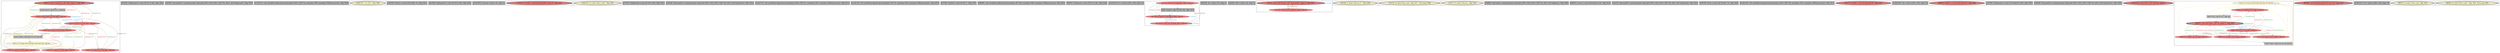 
digraph G {





subgraph cluster39 {


node223 [penwidth=3.0,fontsize=20,fillcolor=lightcoral,label="[20/57]  %10 = load i32, i32* %i6, align 4, !dbg !659",shape=ellipse,style=filled ]
node224 [fillcolor=lightcoral,label="[39/40]  %9 = load i32, i32* %i6, align 4, !dbg !654",shape=ellipse,style=filled ]
node222 [fillcolor=lightcoral,label="[31/36]  %7 = load i32, i32* %i6, align 4, !dbg !651",shape=ellipse,style=filled ]
node216 [fillcolor=grey,label="[47/48]  %inc18 = add i32 %10, 1, !dbg !659",shape=rectangle,style=filled ]
node225 [fillcolor=lemonchiffon,label="[26/51]  br i1 %cmp8, label %for.body9, label %for.end19, !dbg !647",shape=ellipse,style=filled ]
node218 [fillcolor=lightcoral,label="[24/53]  %4 = load i32, i32* %i6, align 4, !dbg !644",shape=ellipse,style=filled ]
node217 [fillcolor=lightcoral,label="[22/55]  %5 = load i32, i32* %i6, align 4, !dbg !648",shape=ellipse,style=filled ]
node219 [fillcolor=grey,label="[25/52]  %cmp8 = icmp ult i32 %4, 100, !dbg !646",shape=rectangle,style=filled ]
node220 [fillcolor=lightcoral,label="[21/56]  store i32 %inc18, i32* %i6, align 4, !dbg !659",shape=ellipse,style=filled ]
node221 [fillcolor=lightcoral,label="[23/54]  store i32 0, i32* %i6, align 4, !dbg !642",shape=ellipse,style=filled ]

node225->node218 [style=solid,color=gold,label="C",penwidth=1.0,fontcolor=gold ]
node222->node220 [style=solid,color=firebrick3,label="A|indep|0|Const",penwidth=1.0,fontcolor=firebrick3 ]
node224->node220 [style=solid,color=firebrick3,label="A|indep|0|Const",penwidth=1.0,fontcolor=firebrick3 ]
node217->node221 [style=solid,color=firebrick3,label="A|indep|0|Const",penwidth=1.0,fontcolor=firebrick3 ]
node225->node225 [style=solid,color=gold,label="C",penwidth=1.0,fontcolor=gold ]
node225->node217 [style=solid,color=gold,label="C",penwidth=1.0,fontcolor=gold ]
node220->node223 [style=solid,color=forestgreen,label="T|indep|0|Const",penwidth=1.0,fontcolor=forestgreen ]
node223->node220 [style=solid,color=firebrick3,label="A|indep|0|Const",penwidth=1.0,fontcolor=firebrick3 ]
node219->node225 [style=solid,color=black,label="",penwidth=0.5,fontcolor=black ]
node221->node218 [style=solid,color=forestgreen,label="T|indep|0|Const",penwidth=1.0,fontcolor=forestgreen ]
node220->node222 [style=solid,color=forestgreen,label="T|indep|0|Const",penwidth=1.0,fontcolor=forestgreen ]
node218->node221 [style=solid,color=firebrick3,label="A|indep|0|Const",penwidth=1.0,fontcolor=firebrick3 ]
node217->node220 [style=solid,color=firebrick3,label="A|indep|0|Const",penwidth=1.0,fontcolor=firebrick3 ]
node224->node221 [style=solid,color=firebrick3,label="A|indep|0|Const",penwidth=1.0,fontcolor=firebrick3 ]
node220->node217 [style=solid,color=forestgreen,label="T|indep|0|Const",penwidth=1.0,fontcolor=forestgreen ]
node221->node224 [style=solid,color=forestgreen,label="T|indep|0|Const",penwidth=1.0,fontcolor=forestgreen ]
node220->node221 [style=solid,color=dodgerblue,label="O|indep|0|Const",penwidth=1.0,fontcolor=dodgerblue ]
node223->node216 [style=solid,color=black,label="",penwidth=0.5,fontcolor=black ]
node225->node222 [style=solid,color=gold,label="C",penwidth=1.0,fontcolor=gold ]
node221->node217 [style=solid,color=forestgreen,label="T|indep|0|Const",penwidth=1.0,fontcolor=forestgreen ]
node222->node221 [style=solid,color=firebrick3,label="A|indep|0|Const",penwidth=1.0,fontcolor=firebrick3 ]
node225->node219 [style=solid,color=gold,label="C",penwidth=1.0,fontcolor=gold ]
node221->node222 [style=solid,color=forestgreen,label="T|indep|0|Const",penwidth=1.0,fontcolor=forestgreen ]
node225->node224 [style=solid,color=gold,label="C",penwidth=1.0,fontcolor=gold ]
node218->node220 [style=solid,color=firebrick3,label="A|indep|0|Const",penwidth=1.0,fontcolor=firebrick3 ]
node220->node218 [style=solid,color=forestgreen,label="T|indep|0|Const",penwidth=1.0,fontcolor=forestgreen ]
node221->node220 [style=solid,color=dodgerblue,label="O|indep|0|Const",penwidth=1.0,fontcolor=dodgerblue ]
node220->node220 [style=solid,color=dodgerblue,label="O|indep|0|Const",penwidth=1.0,fontcolor=dodgerblue ]
node225->node216 [style=solid,color=gold,label="C",penwidth=1.0,fontcolor=gold ]
node225->node220 [style=solid,color=gold,label="C",penwidth=1.0,fontcolor=gold ]
node220->node224 [style=solid,color=forestgreen,label="T|indep|0|Const",penwidth=1.0,fontcolor=forestgreen ]
node225->node223 [style=solid,color=gold,label="C",penwidth=1.0,fontcolor=gold ]
node218->node219 [style=solid,color=black,label="",penwidth=0.5,fontcolor=black ]
node221->node223 [style=solid,color=forestgreen,label="T|indep|0|Const",penwidth=1.0,fontcolor=forestgreen ]
node223->node221 [style=solid,color=firebrick3,label="A|indep|0|Const",penwidth=1.0,fontcolor=firebrick3 ]
node216->node220 [style=solid,color=black,label="",penwidth=0.5,fontcolor=black ]


}

subgraph cluster38 {


node215 [penwidth=3.0,fontsize=20,fillcolor=grey,label="[32/35]  %idxprom12 = zext i32 %7 to i64, !dbg !652",shape=rectangle,style=filled ]



}

subgraph cluster37 {


node214 [penwidth=3.0,fontsize=20,fillcolor=grey,label="[42/43]  %arrayidx11 = getelementptr inbounds [100 x i32], [100 x i32]* %a, i64 0, i64 %idxprom10, !dbg !650",shape=rectangle,style=filled ]



}

subgraph cluster36 {


node213 [penwidth=3.0,fontsize=20,fillcolor=grey,label="[112/113]  call void @llvm.dbg.declare(metadata [100 x i32]* %a, metadata !605, metadata !DIExpression()), !dbg !609",shape=rectangle,style=filled ]



}

subgraph cluster15 {


node184 [penwidth=3.0,fontsize=20,fillcolor=lemonchiffon,label="[106/107]  ret i32 0, !dbg !663",shape=ellipse,style=filled ]



}

subgraph cluster40 {


node226 [penwidth=3.0,fontsize=20,fillcolor=grey,label="[18/19]  %rem3 = urem i32 %call2, 10, !dbg !631",shape=rectangle,style=filled ]



}

subgraph cluster35 {


node212 [penwidth=3.0,fontsize=20,fillcolor=grey,label="[41/44]  %idxprom10 = zext i32 %5 to i64, !dbg !650",shape=rectangle,style=filled ]



}

subgraph cluster11 {


node180 [penwidth=3.0,fontsize=20,fillcolor=grey,label="[102/105]  %retval = alloca i32, align 4",shape=rectangle,style=filled ]



}

subgraph cluster19 {


node188 [penwidth=3.0,fontsize=20,fillcolor=lightcoral,label="[110/111]  %call = call i64 @time(i64* null) #3, !dbg !614",shape=ellipse,style=filled ]



}

subgraph cluster9 {


node178 [penwidth=3.0,fontsize=20,fillcolor=lemonchiffon,label="[100/101]  br label %for.cond7, !dbg !643",shape=ellipse,style=filled ]



}

subgraph cluster8 {


node177 [penwidth=3.0,fontsize=20,fillcolor=grey,label="[73/74]  %idxprom4 = zext i32 %2 to i64, !dbg !633",shape=rectangle,style=filled ]



}

subgraph cluster10 {


node179 [penwidth=3.0,fontsize=20,fillcolor=grey,label="[33/34]  %arrayidx13 = getelementptr inbounds [100 x i32], [100 x i32]* %b, i64 0, i64 %idxprom12, !dbg !652",shape=rectangle,style=filled ]



}

subgraph cluster23 {


node192 [penwidth=3.0,fontsize=20,fillcolor=grey,label="[116/117]  call void @llvm.dbg.declare(metadata [100 x i32]* %c, metadata !612, metadata !DIExpression()), !dbg !613",shape=rectangle,style=filled ]



}

subgraph cluster7 {


node176 [penwidth=3.0,fontsize=20,fillcolor=grey,label="[114/115]  call void @llvm.dbg.declare(metadata i32* %i, metadata !616, metadata !DIExpression()), !dbg !618",shape=rectangle,style=filled ]



}

subgraph cluster14 {


node183 [penwidth=3.0,fontsize=20,fillcolor=grey,label="[37/38]  %add14 = add i32 %9, 1, !dbg !655",shape=rectangle,style=filled ]



}

subgraph cluster6 {


node175 [penwidth=3.0,fontsize=20,fillcolor=grey,label="[98/99]  call void @llvm.dbg.declare(metadata i32* %i6, metadata !640, metadata !DIExpression()), !dbg !642",shape=rectangle,style=filled ]



}

subgraph cluster30 {


node207 [penwidth=3.0,fontsize=20,fillcolor=grey,label="[58/61]  %idxprom = zext i32 %1 to i64, !dbg !628",shape=rectangle,style=filled ]



}

subgraph cluster31 {


node208 [penwidth=3.0,fontsize=20,fillcolor=grey,label="[122/123]  %c = alloca [100 x i32], align 16",shape=rectangle,style=filled ]



}

subgraph cluster0 {


node168 [fillcolor=lightcoral,label="[5/6]  %6 = load i32, i32* %arrayidx11, align 4, !dbg !650",shape=ellipse,style=filled ]
node167 [penwidth=3.0,fontsize=20,fillcolor=grey,label="[2/9]  %add = add i32 %6, %8, !dbg !653",shape=rectangle,style=filled ]
node165 [fillcolor=lightcoral,label="[3/8]  store i32 %add, i32* %arrayidx16, align 4, !dbg !657",shape=ellipse,style=filled ]
node166 [fillcolor=lightcoral,label="[4/7]  store i32 %rem, i32* %arrayidx, align 4, !dbg !629",shape=ellipse,style=filled ]

node166->node168 [style=solid,color=forestgreen,label="T|indep|0",penwidth=1.0,fontcolor=forestgreen ]
node168->node165 [style=solid,color=firebrick3,label="A|indep|0",penwidth=1.0,fontcolor=firebrick3 ]
node168->node166 [style=solid,color=firebrick3,label="A|indep|0",penwidth=1.0,fontcolor=firebrick3 ]
node167->node165 [style=solid,color=black,label="",penwidth=0.5,fontcolor=black ]
node168->node167 [style=solid,color=black,label="",penwidth=0.5,fontcolor=black ]
node166->node166 [style=solid,color=dodgerblue,label="O|indep|0",penwidth=1.0,fontcolor=dodgerblue ]
node165->node166 [style=solid,color=dodgerblue,label="O|indep|0",penwidth=1.0,fontcolor=dodgerblue ]
node165->node168 [style=solid,color=forestgreen,label="T|indep|0",penwidth=1.0,fontcolor=forestgreen ]
node166->node165 [style=solid,color=dodgerblue,label="O|indep|0",penwidth=1.0,fontcolor=dodgerblue ]
node165->node165 [style=solid,color=dodgerblue,label="O|indep|0",penwidth=1.0,fontcolor=dodgerblue ]


}

subgraph cluster13 {


node182 [penwidth=3.0,fontsize=20,fillcolor=grey,label="[94/95]  %i = alloca i32, align 4",shape=rectangle,style=filled ]



}

subgraph cluster5 {


node174 [penwidth=3.0,fontsize=20,fillcolor=grey,label="[92/93]  %i6 = alloca i32, align 4",shape=rectangle,style=filled ]



}

subgraph cluster1 {


node170 [penwidth=3.0,fontsize=20,fillcolor=lightcoral,label="[0/11]  store i32 %rem3, i32* %arrayidx5, align 4, !dbg !634",shape=ellipse,style=filled ]
node169 [fillcolor=lightcoral,label="[1/10]  %8 = load i32, i32* %arrayidx13, align 4, !dbg !652",shape=ellipse,style=filled ]

node170->node170 [style=solid,color=dodgerblue,label="O|indep|0",penwidth=1.0,fontcolor=dodgerblue ]
node170->node169 [style=solid,color=forestgreen,label="T|indep|0",penwidth=1.0,fontcolor=forestgreen ]
node169->node170 [style=solid,color=firebrick3,label="A|indep|0",penwidth=1.0,fontcolor=firebrick3 ]


}

subgraph cluster32 {


node209 [penwidth=3.0,fontsize=20,fillcolor=lemonchiffon,label="[45/46]  br label %for.inc17, !dbg !658",shape=ellipse,style=filled ]



}

subgraph cluster3 {


node172 [penwidth=3.0,fontsize=20,fillcolor=lemonchiffon,label="[14/15]  br label %for.cond, !dbg !637, !llvm.loop !638",shape=ellipse,style=filled ]



}

subgraph cluster4 {


node173 [penwidth=3.0,fontsize=20,fillcolor=lemonchiffon,label="[16/17]  br label %for.inc, !dbg !635",shape=ellipse,style=filled ]



}

subgraph cluster17 {


node186 [penwidth=3.0,fontsize=20,fillcolor=grey,label="[59/60]  %arrayidx = getelementptr inbounds [100 x i32], [100 x i32]* %a, i64 0, i64 %idxprom, !dbg !628",shape=rectangle,style=filled ]



}

subgraph cluster16 {


node185 [penwidth=3.0,fontsize=20,fillcolor=grey,label="[88/91]  %conv = trunc i64 %call to i32, !dbg !614",shape=rectangle,style=filled ]



}

subgraph cluster2 {


node171 [penwidth=3.0,fontsize=20,fillcolor=grey,label="[12/13]  %arrayidx5 = getelementptr inbounds [100 x i32], [100 x i32]* %b, i64 0, i64 %idxprom4, !dbg !633",shape=rectangle,style=filled ]



}

subgraph cluster34 {


node211 [penwidth=3.0,fontsize=20,fillcolor=grey,label="[78/79]  %rem = urem i32 %call1, 10, !dbg !626",shape=rectangle,style=filled ]



}

subgraph cluster22 {


node191 [penwidth=3.0,fontsize=20,fillcolor=grey,label="[118/119]  call void @llvm.dbg.declare(metadata [100 x i32]* %b, metadata !610, metadata !DIExpression()), !dbg !611",shape=rectangle,style=filled ]



}

subgraph cluster25 {


node194 [penwidth=3.0,fontsize=20,fillcolor=lightcoral,label="[76/77]  %call2 = call i32 @rand() #3, !dbg !630",shape=ellipse,style=filled ]



}

subgraph cluster18 {


node187 [penwidth=3.0,fontsize=20,fillcolor=grey,label="[108/109]  %b = alloca [100 x i32], align 16",shape=rectangle,style=filled ]



}

subgraph cluster29 {


node206 [penwidth=3.0,fontsize=20,fillcolor=lightcoral,label="[80/81]  %call1 = call i32 @rand() #3, !dbg !624",shape=ellipse,style=filled ]



}

subgraph cluster20 {


node189 [penwidth=3.0,fontsize=20,fillcolor=grey,label="[27/30]  %idxprom15 = zext i32 %add14 to i64, !dbg !656",shape=rectangle,style=filled ]



}

subgraph cluster26 {


node195 [penwidth=3.0,fontsize=20,fillcolor=grey,label="[28/29]  %arrayidx16 = getelementptr inbounds [100 x i32], [100 x i32]* %a, i64 0, i64 %idxprom15, !dbg !656",shape=rectangle,style=filled ]



}

subgraph cluster24 {


node193 [penwidth=3.0,fontsize=20,fillcolor=lightcoral,label="[103/104]  store i32 0, i32* %retval, align 4",shape=ellipse,style=filled ]



}

subgraph cluster28 {


node205 [fillcolor=lemonchiffon,label="[71/82]  br i1 %cmp, label %for.body, label %for.end, !dbg !623",shape=ellipse,style=filled ]
node203 [fillcolor=lightcoral,label="[65/68]  %3 = load i32, i32* %i, align 4, !dbg !636",shape=ellipse,style=filled ]
node198 [fillcolor=lightcoral,label="[69/84]  %0 = load i32, i32* %i, align 4, !dbg !620",shape=ellipse,style=filled ]
node197 [fillcolor=grey,label="[66/67]  %inc = add i32 %3, 1, !dbg !636",shape=rectangle,style=filled ]
node204 [fillcolor=grey,label="[70/83]  %cmp = icmp ult i32 %0, 100, !dbg !622",shape=rectangle,style=filled ]
node199 [fillcolor=lightcoral,label="[63/86]  %1 = load i32, i32* %i, align 4, !dbg !627",shape=ellipse,style=filled ]
node200 [fillcolor=lightcoral,label="[72/75]  %2 = load i32, i32* %i, align 4, !dbg !632",shape=ellipse,style=filled ]
node201 [penwidth=3.0,fontsize=20,fillcolor=lightcoral,label="[62/87]  store i32 %inc, i32* %i, align 4, !dbg !636",shape=ellipse,style=filled ]
node202 [fillcolor=lightcoral,label="[64/85]  store i32 0, i32* %i, align 4, !dbg !618",shape=ellipse,style=filled ]

node201->node203 [style=solid,color=forestgreen,label="T|indep|0|Const",penwidth=1.0,fontcolor=forestgreen ]
node201->node201 [style=solid,color=dodgerblue,label="O|indep|0|Const",penwidth=1.0,fontcolor=dodgerblue ]
node198->node204 [style=solid,color=black,label="",penwidth=0.5,fontcolor=black ]
node200->node202 [style=solid,color=firebrick3,label="A|indep|0|Const",penwidth=1.0,fontcolor=firebrick3 ]
node202->node200 [style=solid,color=forestgreen,label="T|indep|0|Const",penwidth=1.0,fontcolor=forestgreen ]
node205->node199 [style=solid,color=gold,label="C",penwidth=1.0,fontcolor=gold ]
node205->node205 [style=solid,color=gold,label="C",penwidth=1.0,fontcolor=gold ]
node205->node198 [style=solid,color=gold,label="C",penwidth=1.0,fontcolor=gold ]
node197->node201 [style=solid,color=black,label="",penwidth=0.5,fontcolor=black ]
node201->node202 [style=solid,color=dodgerblue,label="O|indep|0|Const",penwidth=1.0,fontcolor=dodgerblue ]
node205->node201 [style=solid,color=gold,label="C",penwidth=1.0,fontcolor=gold ]
node198->node201 [style=solid,color=firebrick3,label="A|indep|0|Const",penwidth=1.0,fontcolor=firebrick3 ]
node205->node197 [style=solid,color=gold,label="C",penwidth=1.0,fontcolor=gold ]
node202->node201 [style=solid,color=dodgerblue,label="O|indep|0|Const",penwidth=1.0,fontcolor=dodgerblue ]
node198->node202 [style=solid,color=firebrick3,label="A|indep|0|Const",penwidth=1.0,fontcolor=firebrick3 ]
node203->node197 [style=solid,color=black,label="",penwidth=0.5,fontcolor=black ]
node204->node205 [style=solid,color=black,label="",penwidth=0.5,fontcolor=black ]
node202->node199 [style=solid,color=forestgreen,label="T|indep|0|Const",penwidth=1.0,fontcolor=forestgreen ]
node205->node200 [style=solid,color=gold,label="C",penwidth=1.0,fontcolor=gold ]
node201->node199 [style=solid,color=forestgreen,label="T|indep|0|Const",penwidth=1.0,fontcolor=forestgreen ]
node205->node204 [style=solid,color=gold,label="C",penwidth=1.0,fontcolor=gold ]
node199->node202 [style=solid,color=firebrick3,label="A|indep|0|Const",penwidth=1.0,fontcolor=firebrick3 ]
node201->node198 [style=solid,color=forestgreen,label="T|indep|0|Const",penwidth=1.0,fontcolor=forestgreen ]
node199->node201 [style=solid,color=firebrick3,label="A|indep|0|Const",penwidth=1.0,fontcolor=firebrick3 ]
node203->node201 [style=solid,color=firebrick3,label="A|indep|0|Const",penwidth=1.0,fontcolor=firebrick3 ]
node200->node201 [style=solid,color=firebrick3,label="A|indep|0|Const",penwidth=1.0,fontcolor=firebrick3 ]
node202->node203 [style=solid,color=forestgreen,label="T|indep|0|Const",penwidth=1.0,fontcolor=forestgreen ]
node201->node200 [style=solid,color=forestgreen,label="T|indep|0|Const",penwidth=1.0,fontcolor=forestgreen ]
node205->node203 [style=solid,color=gold,label="C",penwidth=1.0,fontcolor=gold ]
node202->node198 [style=solid,color=forestgreen,label="T|indep|0|Const",penwidth=1.0,fontcolor=forestgreen ]
node203->node202 [style=solid,color=firebrick3,label="A|indep|0|Const",penwidth=1.0,fontcolor=firebrick3 ]


}

subgraph cluster27 {


node196 [penwidth=3.0,fontsize=20,fillcolor=lightcoral,label="[89/90]  call void @srand(i32 %conv) #3, !dbg !615",shape=ellipse,style=filled ]



}

subgraph cluster21 {


node190 [penwidth=3.0,fontsize=20,fillcolor=grey,label="[120/121]  %a = alloca [100 x i32], align 16",shape=rectangle,style=filled ]



}

subgraph cluster12 {


node181 [penwidth=3.0,fontsize=20,fillcolor=lemonchiffon,label="[96/97]  br label %for.cond, !dbg !619",shape=ellipse,style=filled ]



}

subgraph cluster33 {


node210 [penwidth=3.0,fontsize=20,fillcolor=lemonchiffon,label="[49/50]  br label %for.cond7, !dbg !660, !llvm.loop !661",shape=ellipse,style=filled ]



}

}
